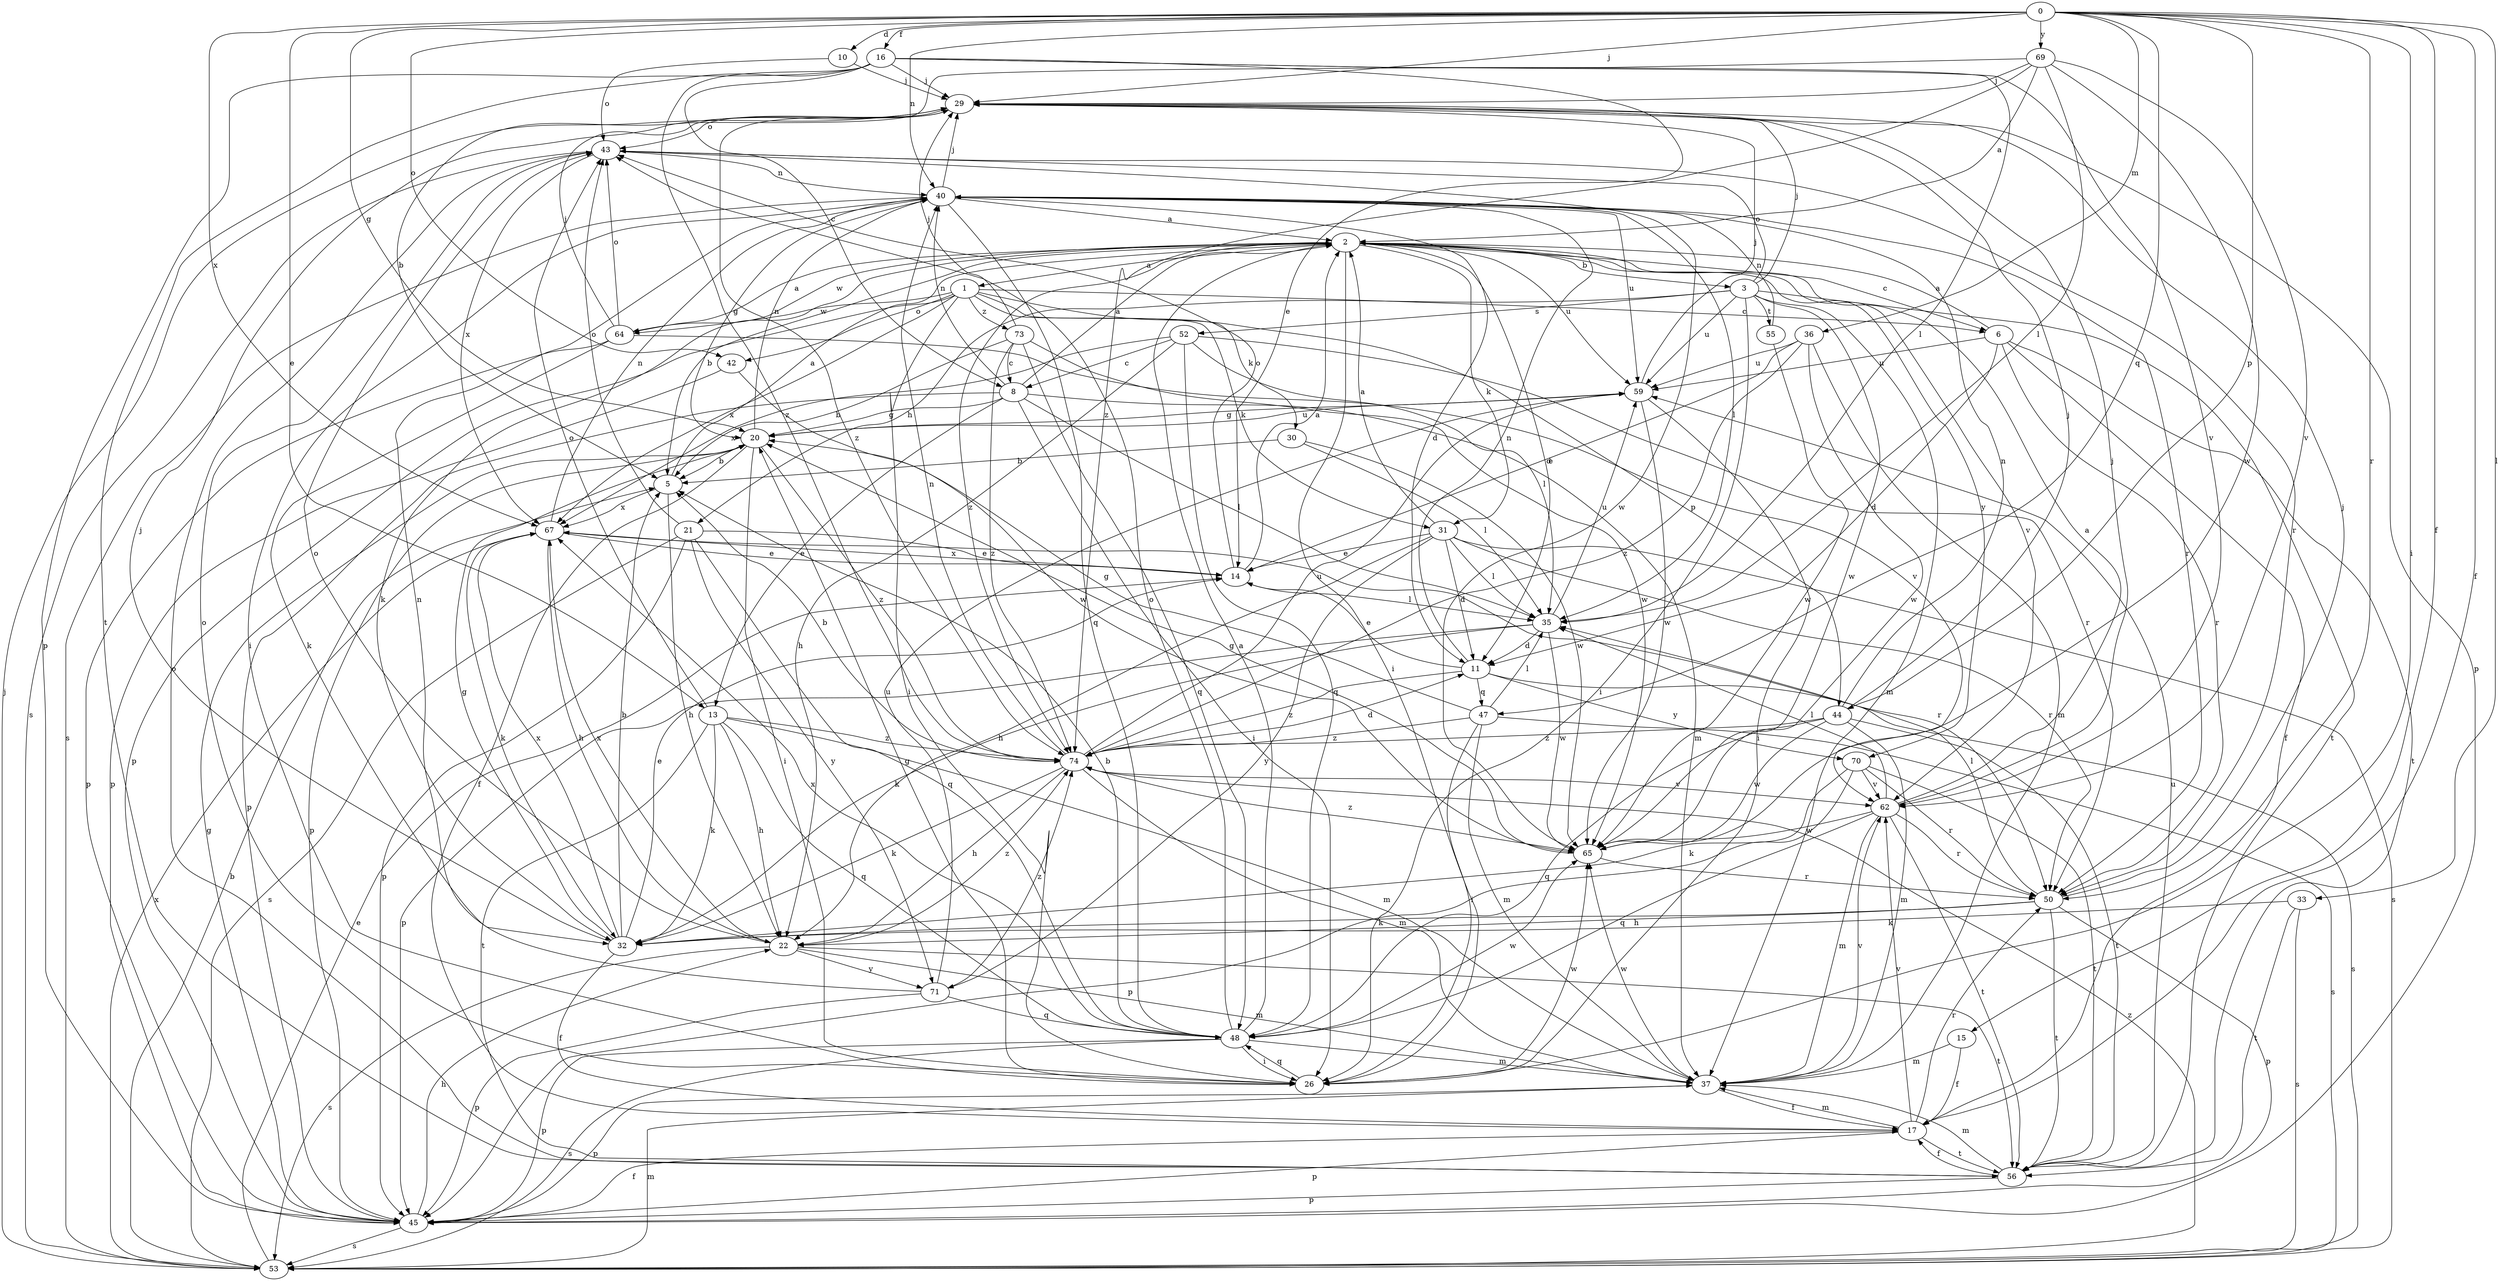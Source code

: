 strict digraph  {
0;
1;
2;
3;
5;
6;
8;
10;
11;
13;
14;
15;
16;
17;
20;
21;
22;
26;
29;
30;
31;
32;
33;
35;
36;
37;
40;
42;
43;
44;
45;
47;
48;
50;
52;
53;
55;
56;
59;
62;
64;
65;
67;
69;
70;
71;
73;
74;
0 -> 10  [label=d];
0 -> 13  [label=e];
0 -> 15  [label=f];
0 -> 16  [label=f];
0 -> 17  [label=f];
0 -> 20  [label=g];
0 -> 26  [label=i];
0 -> 29  [label=j];
0 -> 33  [label=l];
0 -> 36  [label=m];
0 -> 40  [label=n];
0 -> 42  [label=o];
0 -> 44  [label=p];
0 -> 47  [label=q];
0 -> 50  [label=r];
0 -> 67  [label=x];
0 -> 69  [label=y];
1 -> 6  [label=c];
1 -> 26  [label=i];
1 -> 30  [label=k];
1 -> 31  [label=k];
1 -> 42  [label=o];
1 -> 44  [label=p];
1 -> 45  [label=p];
1 -> 64  [label=w];
1 -> 67  [label=x];
1 -> 73  [label=z];
2 -> 1  [label=a];
2 -> 3  [label=b];
2 -> 5  [label=b];
2 -> 6  [label=c];
2 -> 11  [label=d];
2 -> 26  [label=i];
2 -> 31  [label=k];
2 -> 32  [label=k];
2 -> 59  [label=u];
2 -> 62  [label=v];
2 -> 64  [label=w];
2 -> 70  [label=y];
2 -> 74  [label=z];
3 -> 21  [label=h];
3 -> 26  [label=i];
3 -> 29  [label=j];
3 -> 37  [label=m];
3 -> 43  [label=o];
3 -> 52  [label=s];
3 -> 55  [label=t];
3 -> 56  [label=t];
3 -> 59  [label=u];
3 -> 65  [label=w];
5 -> 2  [label=a];
5 -> 22  [label=h];
5 -> 67  [label=x];
6 -> 2  [label=a];
6 -> 11  [label=d];
6 -> 17  [label=f];
6 -> 50  [label=r];
6 -> 56  [label=t];
6 -> 59  [label=u];
8 -> 2  [label=a];
8 -> 13  [label=e];
8 -> 20  [label=g];
8 -> 26  [label=i];
8 -> 35  [label=l];
8 -> 37  [label=m];
8 -> 40  [label=n];
8 -> 45  [label=p];
10 -> 29  [label=j];
10 -> 43  [label=o];
11 -> 14  [label=e];
11 -> 40  [label=n];
11 -> 47  [label=q];
11 -> 53  [label=s];
11 -> 70  [label=y];
11 -> 74  [label=z];
13 -> 22  [label=h];
13 -> 32  [label=k];
13 -> 37  [label=m];
13 -> 43  [label=o];
13 -> 48  [label=q];
13 -> 56  [label=t];
13 -> 74  [label=z];
14 -> 2  [label=a];
14 -> 35  [label=l];
14 -> 43  [label=o];
14 -> 67  [label=x];
15 -> 17  [label=f];
15 -> 37  [label=m];
16 -> 8  [label=c];
16 -> 14  [label=e];
16 -> 29  [label=j];
16 -> 35  [label=l];
16 -> 45  [label=p];
16 -> 56  [label=t];
16 -> 62  [label=v];
16 -> 74  [label=z];
17 -> 37  [label=m];
17 -> 45  [label=p];
17 -> 50  [label=r];
17 -> 56  [label=t];
17 -> 62  [label=v];
20 -> 5  [label=b];
20 -> 17  [label=f];
20 -> 26  [label=i];
20 -> 40  [label=n];
20 -> 45  [label=p];
20 -> 59  [label=u];
20 -> 74  [label=z];
21 -> 14  [label=e];
21 -> 43  [label=o];
21 -> 45  [label=p];
21 -> 48  [label=q];
21 -> 53  [label=s];
21 -> 71  [label=y];
22 -> 37  [label=m];
22 -> 43  [label=o];
22 -> 53  [label=s];
22 -> 56  [label=t];
22 -> 67  [label=x];
22 -> 71  [label=y];
22 -> 74  [label=z];
26 -> 20  [label=g];
26 -> 43  [label=o];
26 -> 48  [label=q];
26 -> 65  [label=w];
29 -> 43  [label=o];
29 -> 45  [label=p];
29 -> 74  [label=z];
30 -> 5  [label=b];
30 -> 35  [label=l];
30 -> 65  [label=w];
31 -> 2  [label=a];
31 -> 11  [label=d];
31 -> 14  [label=e];
31 -> 22  [label=h];
31 -> 35  [label=l];
31 -> 50  [label=r];
31 -> 53  [label=s];
31 -> 71  [label=y];
32 -> 5  [label=b];
32 -> 14  [label=e];
32 -> 17  [label=f];
32 -> 20  [label=g];
32 -> 29  [label=j];
32 -> 67  [label=x];
33 -> 32  [label=k];
33 -> 53  [label=s];
33 -> 56  [label=t];
35 -> 11  [label=d];
35 -> 32  [label=k];
35 -> 45  [label=p];
35 -> 59  [label=u];
35 -> 65  [label=w];
36 -> 14  [label=e];
36 -> 37  [label=m];
36 -> 59  [label=u];
36 -> 65  [label=w];
36 -> 74  [label=z];
37 -> 17  [label=f];
37 -> 45  [label=p];
37 -> 62  [label=v];
37 -> 65  [label=w];
40 -> 2  [label=a];
40 -> 11  [label=d];
40 -> 20  [label=g];
40 -> 26  [label=i];
40 -> 29  [label=j];
40 -> 35  [label=l];
40 -> 48  [label=q];
40 -> 50  [label=r];
40 -> 53  [label=s];
40 -> 59  [label=u];
42 -> 45  [label=p];
42 -> 65  [label=w];
43 -> 40  [label=n];
43 -> 50  [label=r];
43 -> 53  [label=s];
43 -> 65  [label=w];
43 -> 67  [label=x];
44 -> 29  [label=j];
44 -> 37  [label=m];
44 -> 40  [label=n];
44 -> 48  [label=q];
44 -> 56  [label=t];
44 -> 65  [label=w];
44 -> 74  [label=z];
45 -> 17  [label=f];
45 -> 20  [label=g];
45 -> 22  [label=h];
45 -> 53  [label=s];
47 -> 20  [label=g];
47 -> 26  [label=i];
47 -> 35  [label=l];
47 -> 37  [label=m];
47 -> 53  [label=s];
47 -> 74  [label=z];
48 -> 2  [label=a];
48 -> 5  [label=b];
48 -> 26  [label=i];
48 -> 37  [label=m];
48 -> 43  [label=o];
48 -> 45  [label=p];
48 -> 53  [label=s];
48 -> 65  [label=w];
48 -> 67  [label=x];
50 -> 22  [label=h];
50 -> 29  [label=j];
50 -> 32  [label=k];
50 -> 35  [label=l];
50 -> 45  [label=p];
50 -> 56  [label=t];
52 -> 8  [label=c];
52 -> 22  [label=h];
52 -> 35  [label=l];
52 -> 48  [label=q];
52 -> 50  [label=r];
52 -> 67  [label=x];
53 -> 5  [label=b];
53 -> 14  [label=e];
53 -> 29  [label=j];
53 -> 37  [label=m];
53 -> 67  [label=x];
53 -> 74  [label=z];
55 -> 40  [label=n];
55 -> 65  [label=w];
56 -> 17  [label=f];
56 -> 37  [label=m];
56 -> 43  [label=o];
56 -> 45  [label=p];
56 -> 59  [label=u];
59 -> 20  [label=g];
59 -> 26  [label=i];
59 -> 29  [label=j];
59 -> 65  [label=w];
62 -> 2  [label=a];
62 -> 29  [label=j];
62 -> 35  [label=l];
62 -> 37  [label=m];
62 -> 48  [label=q];
62 -> 50  [label=r];
62 -> 56  [label=t];
62 -> 65  [label=w];
64 -> 2  [label=a];
64 -> 29  [label=j];
64 -> 32  [label=k];
64 -> 43  [label=o];
64 -> 45  [label=p];
64 -> 62  [label=v];
65 -> 20  [label=g];
65 -> 50  [label=r];
65 -> 74  [label=z];
67 -> 14  [label=e];
67 -> 22  [label=h];
67 -> 32  [label=k];
67 -> 40  [label=n];
67 -> 50  [label=r];
69 -> 2  [label=a];
69 -> 5  [label=b];
69 -> 29  [label=j];
69 -> 35  [label=l];
69 -> 62  [label=v];
69 -> 65  [label=w];
69 -> 74  [label=z];
70 -> 32  [label=k];
70 -> 45  [label=p];
70 -> 50  [label=r];
70 -> 56  [label=t];
70 -> 62  [label=v];
71 -> 40  [label=n];
71 -> 45  [label=p];
71 -> 48  [label=q];
71 -> 59  [label=u];
71 -> 74  [label=z];
73 -> 5  [label=b];
73 -> 8  [label=c];
73 -> 29  [label=j];
73 -> 48  [label=q];
73 -> 65  [label=w];
73 -> 74  [label=z];
74 -> 5  [label=b];
74 -> 11  [label=d];
74 -> 22  [label=h];
74 -> 32  [label=k];
74 -> 37  [label=m];
74 -> 40  [label=n];
74 -> 59  [label=u];
74 -> 62  [label=v];
}
